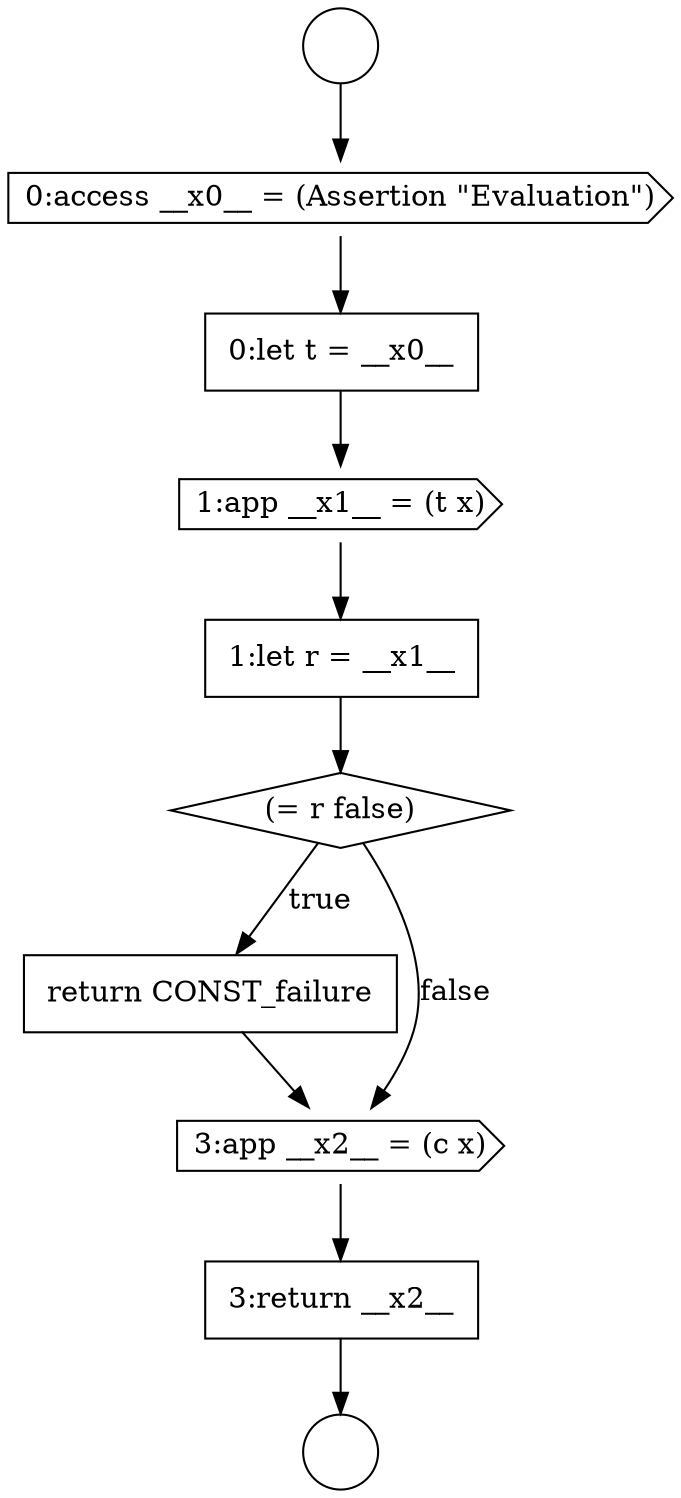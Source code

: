 digraph {
  node12539 [shape=circle label=" " color="black" fillcolor="white" style=filled]
  node12545 [shape=diamond, label=<<font color="black">(= r false)</font>> color="black" fillcolor="white" style=filled]
  node12543 [shape=cds, label=<<font color="black">1:app __x1__ = (t x)</font>> color="black" fillcolor="white" style=filled]
  node12542 [shape=none, margin=0, label=<<font color="black">
    <table border="0" cellborder="1" cellspacing="0" cellpadding="10">
      <tr><td align="left">0:let t = __x0__</td></tr>
    </table>
  </font>> color="black" fillcolor="white" style=filled]
  node12546 [shape=none, margin=0, label=<<font color="black">
    <table border="0" cellborder="1" cellspacing="0" cellpadding="10">
      <tr><td align="left">return CONST_failure</td></tr>
    </table>
  </font>> color="black" fillcolor="white" style=filled]
  node12541 [shape=cds, label=<<font color="black">0:access __x0__ = (Assertion &quot;Evaluation&quot;)</font>> color="black" fillcolor="white" style=filled]
  node12547 [shape=cds, label=<<font color="black">3:app __x2__ = (c x)</font>> color="black" fillcolor="white" style=filled]
  node12544 [shape=none, margin=0, label=<<font color="black">
    <table border="0" cellborder="1" cellspacing="0" cellpadding="10">
      <tr><td align="left">1:let r = __x1__</td></tr>
    </table>
  </font>> color="black" fillcolor="white" style=filled]
  node12540 [shape=circle label=" " color="black" fillcolor="white" style=filled]
  node12548 [shape=none, margin=0, label=<<font color="black">
    <table border="0" cellborder="1" cellspacing="0" cellpadding="10">
      <tr><td align="left">3:return __x2__</td></tr>
    </table>
  </font>> color="black" fillcolor="white" style=filled]
  node12545 -> node12546 [label=<<font color="black">true</font>> color="black"]
  node12545 -> node12547 [label=<<font color="black">false</font>> color="black"]
  node12542 -> node12543 [ color="black"]
  node12548 -> node12540 [ color="black"]
  node12546 -> node12547 [ color="black"]
  node12544 -> node12545 [ color="black"]
  node12543 -> node12544 [ color="black"]
  node12541 -> node12542 [ color="black"]
  node12547 -> node12548 [ color="black"]
  node12539 -> node12541 [ color="black"]
}
